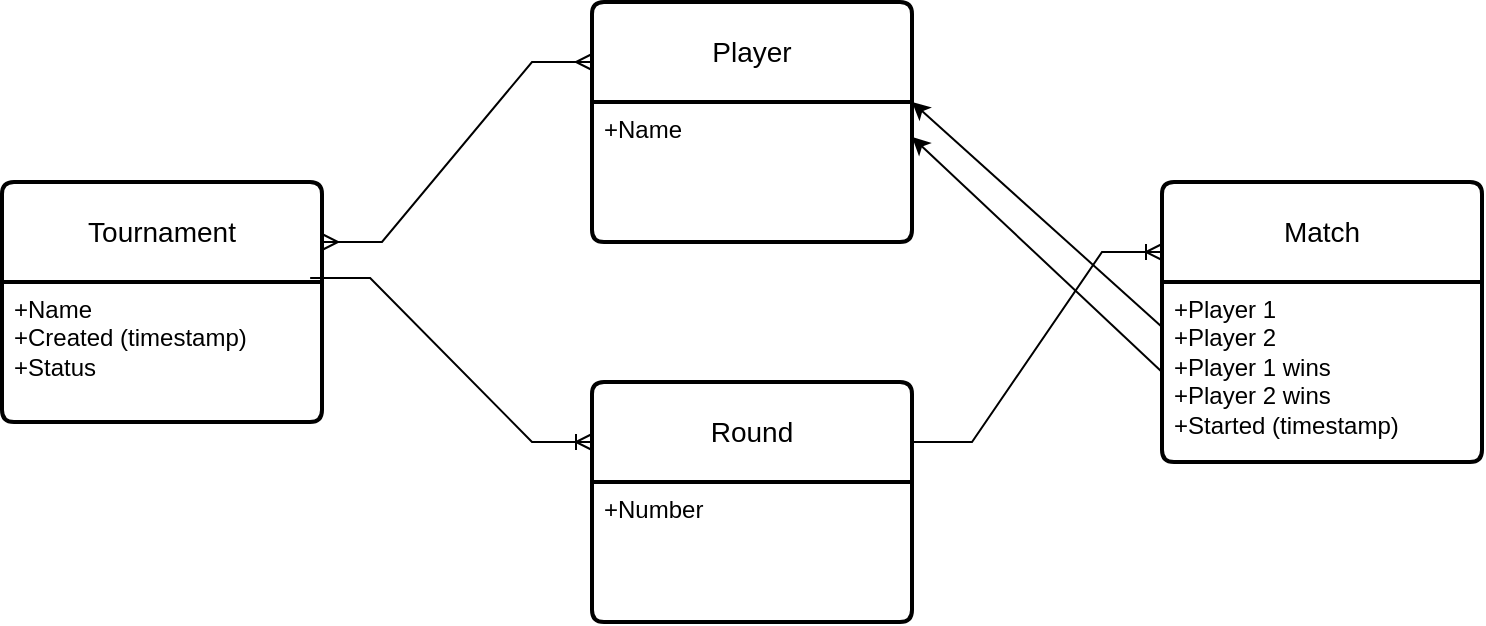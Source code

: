 <mxfile version="27.0.9">
  <diagram name="Page-1" id="zGKCnyEyH_c56MROzkHY">
    <mxGraphModel dx="1233" dy="841" grid="1" gridSize="10" guides="1" tooltips="1" connect="1" arrows="1" fold="1" page="1" pageScale="1" pageWidth="850" pageHeight="1100" math="0" shadow="0">
      <root>
        <mxCell id="0" />
        <mxCell id="1" parent="0" />
        <mxCell id="vUT5lKTR8jiRMTaYnfaM-13" value="Tournament" style="swimlane;childLayout=stackLayout;horizontal=1;startSize=50;horizontalStack=0;rounded=1;fontSize=14;fontStyle=0;strokeWidth=2;resizeParent=0;resizeLast=1;shadow=0;dashed=0;align=center;arcSize=4;whiteSpace=wrap;html=1;" vertex="1" parent="1">
          <mxGeometry x="50" y="120" width="160" height="120" as="geometry" />
        </mxCell>
        <mxCell id="vUT5lKTR8jiRMTaYnfaM-14" value="+Name&lt;br&gt;+Created (timestamp)&lt;br&gt;+Status" style="align=left;strokeColor=none;fillColor=none;spacingLeft=4;spacingRight=4;fontSize=12;verticalAlign=top;resizable=0;rotatable=0;part=1;html=1;whiteSpace=wrap;" vertex="1" parent="vUT5lKTR8jiRMTaYnfaM-13">
          <mxGeometry y="50" width="160" height="70" as="geometry" />
        </mxCell>
        <mxCell id="vUT5lKTR8jiRMTaYnfaM-15" value="Player" style="swimlane;childLayout=stackLayout;horizontal=1;startSize=50;horizontalStack=0;rounded=1;fontSize=14;fontStyle=0;strokeWidth=2;resizeParent=0;resizeLast=1;shadow=0;dashed=0;align=center;arcSize=4;whiteSpace=wrap;html=1;" vertex="1" parent="1">
          <mxGeometry x="345" y="30" width="160" height="120" as="geometry" />
        </mxCell>
        <mxCell id="vUT5lKTR8jiRMTaYnfaM-16" value="+Name" style="align=left;strokeColor=none;fillColor=none;spacingLeft=4;spacingRight=4;fontSize=12;verticalAlign=top;resizable=0;rotatable=0;part=1;html=1;whiteSpace=wrap;" vertex="1" parent="vUT5lKTR8jiRMTaYnfaM-15">
          <mxGeometry y="50" width="160" height="70" as="geometry" />
        </mxCell>
        <mxCell id="vUT5lKTR8jiRMTaYnfaM-17" value="" style="edgeStyle=entityRelationEdgeStyle;fontSize=12;html=1;endArrow=ERmany;startArrow=ERmany;rounded=0;exitX=1;exitY=0.25;exitDx=0;exitDy=0;entryX=0;entryY=0.25;entryDx=0;entryDy=0;" edge="1" parent="1" source="vUT5lKTR8jiRMTaYnfaM-13" target="vUT5lKTR8jiRMTaYnfaM-15">
          <mxGeometry width="100" height="100" relative="1" as="geometry">
            <mxPoint x="320" y="610" as="sourcePoint" />
            <mxPoint x="420" y="510" as="targetPoint" />
          </mxGeometry>
        </mxCell>
        <mxCell id="vUT5lKTR8jiRMTaYnfaM-18" value="Round" style="swimlane;childLayout=stackLayout;horizontal=1;startSize=50;horizontalStack=0;rounded=1;fontSize=14;fontStyle=0;strokeWidth=2;resizeParent=0;resizeLast=1;shadow=0;dashed=0;align=center;arcSize=4;whiteSpace=wrap;html=1;" vertex="1" parent="1">
          <mxGeometry x="345" y="220" width="160" height="120" as="geometry" />
        </mxCell>
        <mxCell id="vUT5lKTR8jiRMTaYnfaM-19" value="+Number" style="align=left;strokeColor=none;fillColor=none;spacingLeft=4;spacingRight=4;fontSize=12;verticalAlign=top;resizable=0;rotatable=0;part=1;html=1;whiteSpace=wrap;" vertex="1" parent="vUT5lKTR8jiRMTaYnfaM-18">
          <mxGeometry y="50" width="160" height="70" as="geometry" />
        </mxCell>
        <mxCell id="vUT5lKTR8jiRMTaYnfaM-20" value="Match" style="swimlane;childLayout=stackLayout;horizontal=1;startSize=50;horizontalStack=0;rounded=1;fontSize=14;fontStyle=0;strokeWidth=2;resizeParent=0;resizeLast=1;shadow=0;dashed=0;align=center;arcSize=4;whiteSpace=wrap;html=1;" vertex="1" parent="1">
          <mxGeometry x="630" y="120" width="160" height="140" as="geometry" />
        </mxCell>
        <mxCell id="vUT5lKTR8jiRMTaYnfaM-21" value="+Player 1&lt;br&gt;+Player 2&lt;br&gt;&lt;div&gt;+Player 1 wins&lt;/div&gt;&lt;div&gt;+Player 2 wins&lt;/div&gt;&lt;div&gt;+Started (timestamp)&lt;/div&gt;" style="align=left;strokeColor=none;fillColor=none;spacingLeft=4;spacingRight=4;fontSize=12;verticalAlign=top;resizable=0;rotatable=0;part=1;html=1;whiteSpace=wrap;" vertex="1" parent="vUT5lKTR8jiRMTaYnfaM-20">
          <mxGeometry y="50" width="160" height="90" as="geometry" />
        </mxCell>
        <mxCell id="vUT5lKTR8jiRMTaYnfaM-22" value="" style="edgeStyle=entityRelationEdgeStyle;fontSize=12;html=1;endArrow=ERoneToMany;rounded=0;exitX=0.963;exitY=-0.029;exitDx=0;exitDy=0;exitPerimeter=0;entryX=0;entryY=0.25;entryDx=0;entryDy=0;" edge="1" parent="1" source="vUT5lKTR8jiRMTaYnfaM-14" target="vUT5lKTR8jiRMTaYnfaM-18">
          <mxGeometry width="100" height="100" relative="1" as="geometry">
            <mxPoint x="300" y="110" as="sourcePoint" />
            <mxPoint x="360" y="310" as="targetPoint" />
          </mxGeometry>
        </mxCell>
        <mxCell id="vUT5lKTR8jiRMTaYnfaM-23" value="" style="edgeStyle=entityRelationEdgeStyle;fontSize=12;html=1;endArrow=ERoneToMany;rounded=0;exitX=1;exitY=0.25;exitDx=0;exitDy=0;entryX=0;entryY=0.25;entryDx=0;entryDy=0;" edge="1" parent="1" source="vUT5lKTR8jiRMTaYnfaM-18" target="vUT5lKTR8jiRMTaYnfaM-20">
          <mxGeometry width="100" height="100" relative="1" as="geometry">
            <mxPoint x="320" y="560" as="sourcePoint" />
            <mxPoint x="420" y="460" as="targetPoint" />
          </mxGeometry>
        </mxCell>
        <mxCell id="vUT5lKTR8jiRMTaYnfaM-24" value="" style="endArrow=classic;html=1;rounded=0;exitX=0;exitY=0.25;exitDx=0;exitDy=0;entryX=1;entryY=0;entryDx=0;entryDy=0;" edge="1" parent="1" source="vUT5lKTR8jiRMTaYnfaM-21" target="vUT5lKTR8jiRMTaYnfaM-16">
          <mxGeometry width="50" height="50" relative="1" as="geometry">
            <mxPoint x="570" y="540" as="sourcePoint" />
            <mxPoint x="620" y="490" as="targetPoint" />
          </mxGeometry>
        </mxCell>
        <mxCell id="vUT5lKTR8jiRMTaYnfaM-25" value="" style="endArrow=classic;html=1;rounded=0;exitX=0;exitY=0.5;exitDx=0;exitDy=0;entryX=1;entryY=0.25;entryDx=0;entryDy=0;" edge="1" parent="1" source="vUT5lKTR8jiRMTaYnfaM-21" target="vUT5lKTR8jiRMTaYnfaM-16">
          <mxGeometry width="50" height="50" relative="1" as="geometry">
            <mxPoint x="540" y="590" as="sourcePoint" />
            <mxPoint x="590" y="540" as="targetPoint" />
          </mxGeometry>
        </mxCell>
      </root>
    </mxGraphModel>
  </diagram>
</mxfile>
